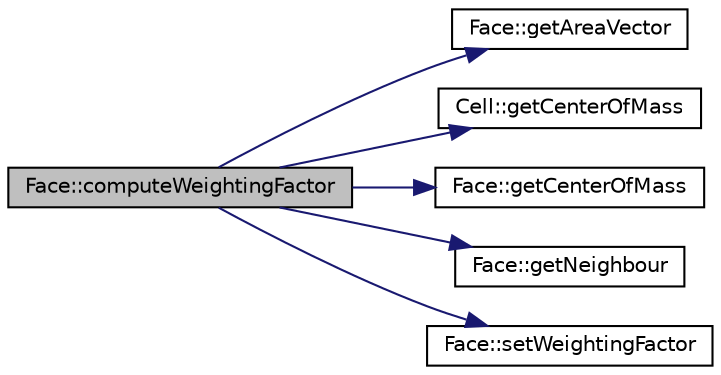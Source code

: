 digraph "Face::computeWeightingFactor"
{
 // LATEX_PDF_SIZE
  bgcolor="transparent";
  edge [fontname="Helvetica",fontsize="10",labelfontname="Helvetica",labelfontsize="10"];
  node [fontname="Helvetica",fontsize="10",shape=record];
  rankdir="LR";
  Node1 [label="Face::computeWeightingFactor",height=0.2,width=0.4,color="black", fillcolor="grey75", style="filled", fontcolor="black",tooltip="Computation of cells face weighting factor, ."];
  Node1 -> Node2 [color="midnightblue",fontsize="10",style="solid",fontname="Helvetica"];
  Node2 [label="Face::getAreaVector",height=0.2,width=0.4,color="black",URL="$classFace.html#adb84ea7c362dfcf1e7e8f350f47593c0",tooltip=" "];
  Node1 -> Node3 [color="midnightblue",fontsize="10",style="solid",fontname="Helvetica"];
  Node3 [label="Cell::getCenterOfMass",height=0.2,width=0.4,color="black",URL="$classCell.html#a2b454c65d710f2c8d552d8110853515f",tooltip=" "];
  Node1 -> Node4 [color="midnightblue",fontsize="10",style="solid",fontname="Helvetica"];
  Node4 [label="Face::getCenterOfMass",height=0.2,width=0.4,color="black",URL="$classFace.html#ae92dcf0e836f4214917cde6c73b4692d",tooltip=" "];
  Node1 -> Node5 [color="midnightblue",fontsize="10",style="solid",fontname="Helvetica"];
  Node5 [label="Face::getNeighbour",height=0.2,width=0.4,color="black",URL="$classFace.html#a33743516939cc902d33a0845f2ce53db",tooltip=" "];
  Node1 -> Node6 [color="midnightblue",fontsize="10",style="solid",fontname="Helvetica"];
  Node6 [label="Face::setWeightingFactor",height=0.2,width=0.4,color="black",URL="$classFace.html#a02ea1825ef75e1e92760008aeb2c6fd4",tooltip=" "];
}
